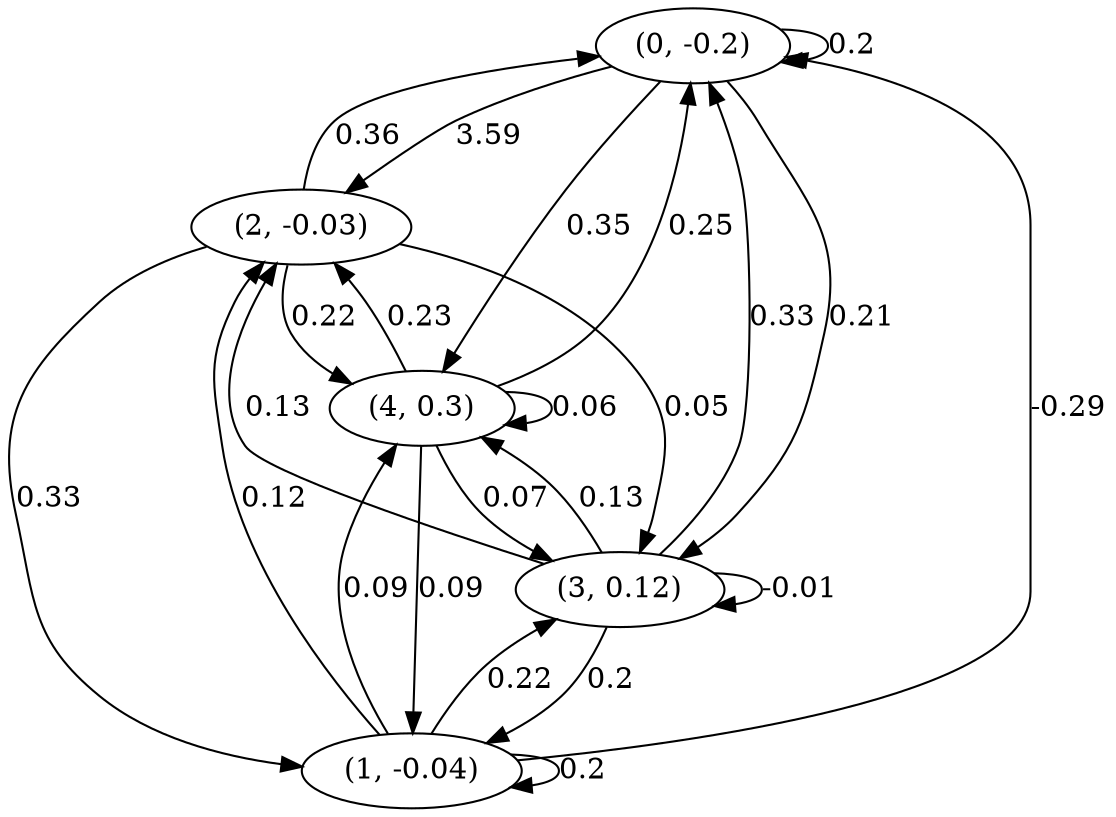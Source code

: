 digraph {
    0 [ label = "(0, -0.2)" ]
    1 [ label = "(1, -0.04)" ]
    2 [ label = "(2, -0.03)" ]
    3 [ label = "(3, 0.12)" ]
    4 [ label = "(4, 0.3)" ]
    0 -> 0 [ label = "0.2" ]
    1 -> 1 [ label = "0.2" ]
    3 -> 3 [ label = "-0.01" ]
    4 -> 4 [ label = "0.06" ]
    1 -> 0 [ label = "-0.29" ]
    2 -> 0 [ label = "0.36" ]
    3 -> 0 [ label = "0.33" ]
    4 -> 0 [ label = "0.25" ]
    2 -> 1 [ label = "0.33" ]
    3 -> 1 [ label = "0.2" ]
    4 -> 1 [ label = "0.09" ]
    0 -> 2 [ label = "3.59" ]
    1 -> 2 [ label = "0.12" ]
    3 -> 2 [ label = "0.13" ]
    4 -> 2 [ label = "0.23" ]
    0 -> 3 [ label = "0.21" ]
    1 -> 3 [ label = "0.22" ]
    2 -> 3 [ label = "0.05" ]
    4 -> 3 [ label = "0.07" ]
    0 -> 4 [ label = "0.35" ]
    1 -> 4 [ label = "0.09" ]
    2 -> 4 [ label = "0.22" ]
    3 -> 4 [ label = "0.13" ]
}

